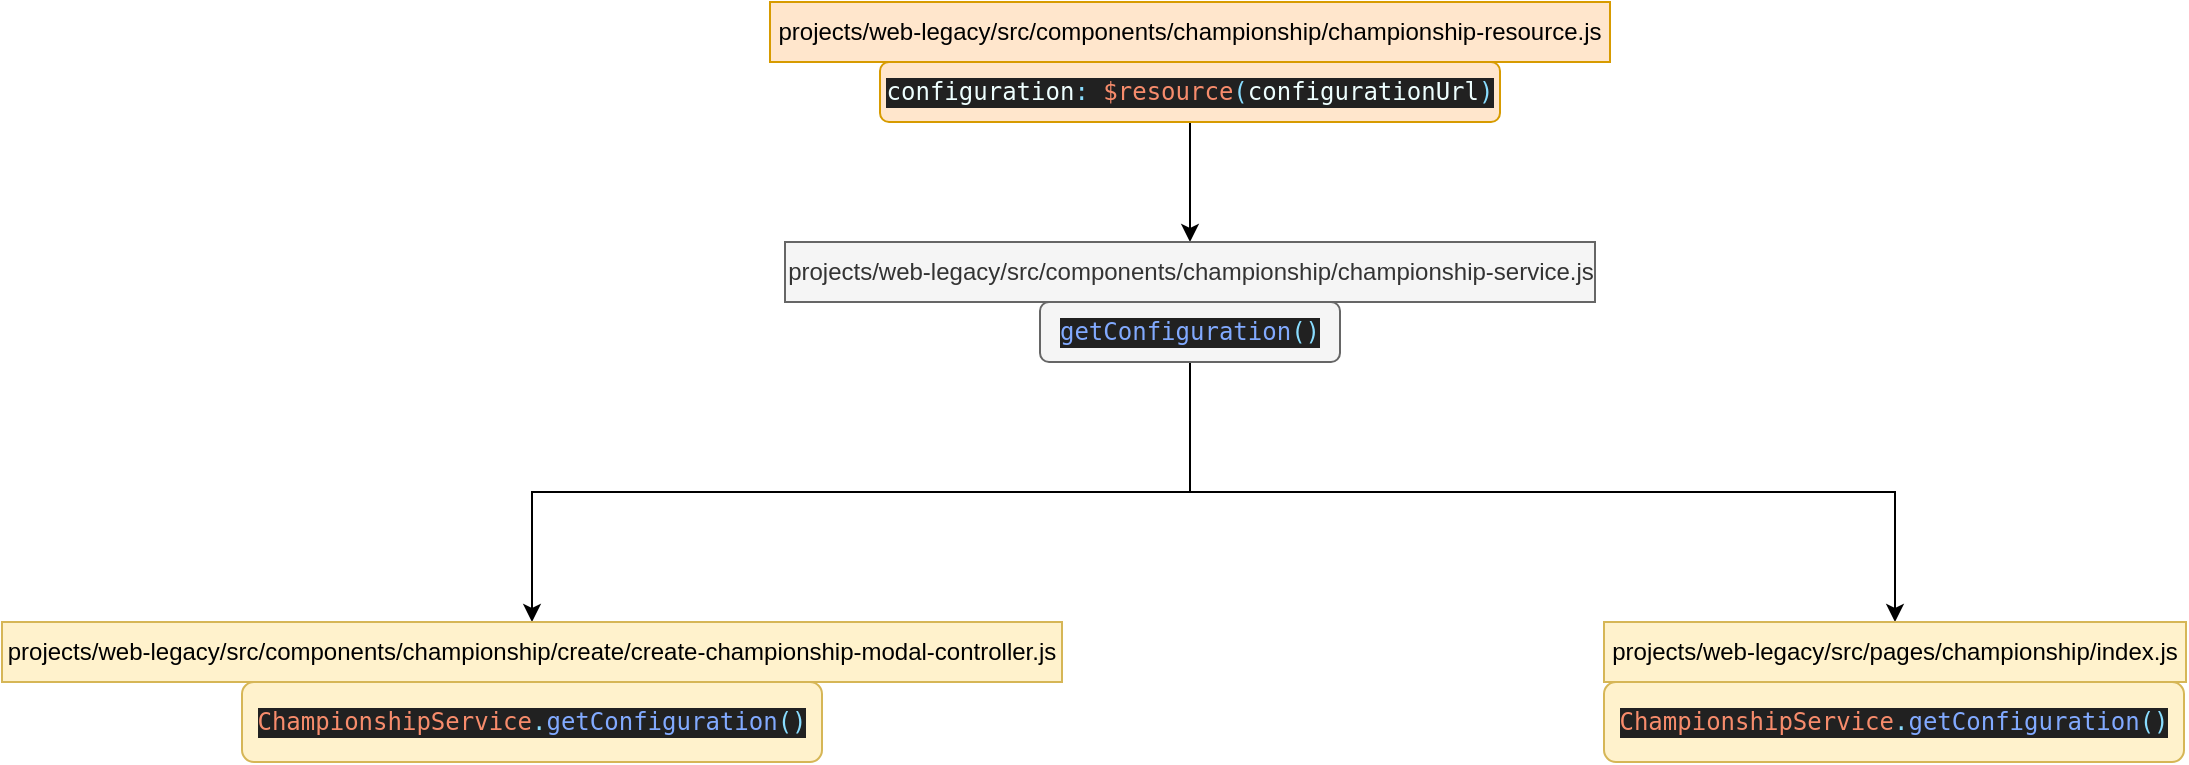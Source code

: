 <mxfile version="15.7.4" type="github">
  <diagram id="KWr5jjDxCZMZ8XPNrlNS" name="Page-1">
    <mxGraphModel dx="1298" dy="834" grid="1" gridSize="10" guides="1" tooltips="1" connect="1" arrows="1" fold="1" page="1" pageScale="1" pageWidth="827" pageHeight="1169" math="0" shadow="0">
      <root>
        <mxCell id="0" />
        <mxCell id="1" parent="0" />
        <mxCell id="wnbMdyc3lpUEOFy9_U3a-4" style="edgeStyle=orthogonalEdgeStyle;rounded=0;orthogonalLoop=1;jettySize=auto;html=1;exitX=0.5;exitY=1;exitDx=0;exitDy=0;" edge="1" parent="1" source="wnbMdyc3lpUEOFy9_U3a-1" target="wnbMdyc3lpUEOFy9_U3a-5">
          <mxGeometry relative="1" as="geometry">
            <mxPoint x="623.828" y="130" as="targetPoint" />
          </mxGeometry>
        </mxCell>
        <mxCell id="wnbMdyc3lpUEOFy9_U3a-1" value="&lt;pre style=&quot;background-color: #212121 ; color: #eeffff ; font-family: &amp;#34;menlo&amp;#34; , monospace ; font-size: 9.0pt&quot;&gt;configuration&lt;span style=&quot;color: #89ddff&quot;&gt;: &lt;/span&gt;&lt;span style=&quot;color: #f78c6c&quot;&gt;$resource&lt;/span&gt;&lt;span style=&quot;color: #89ddff&quot;&gt;(&lt;/span&gt;configurationUrl&lt;span style=&quot;color: #89ddff&quot;&gt;)&lt;/span&gt;&lt;/pre&gt;" style="rounded=1;whiteSpace=wrap;html=1;fillColor=#ffe6cc;strokeColor=#d79b00;" vertex="1" parent="1">
          <mxGeometry x="469" y="70" width="310" height="30" as="geometry" />
        </mxCell>
        <mxCell id="wnbMdyc3lpUEOFy9_U3a-2" value="projects/web-legacy/src/components/championship/championship-resource.js" style="text;html=1;strokeColor=#d79b00;fillColor=#ffe6cc;align=center;verticalAlign=middle;whiteSpace=wrap;rounded=0;" vertex="1" parent="1">
          <mxGeometry x="414" y="40" width="420" height="30" as="geometry" />
        </mxCell>
        <mxCell id="wnbMdyc3lpUEOFy9_U3a-10" style="edgeStyle=orthogonalEdgeStyle;rounded=0;orthogonalLoop=1;jettySize=auto;html=1;exitX=0.5;exitY=1;exitDx=0;exitDy=0;entryX=0.5;entryY=0;entryDx=0;entryDy=0;" edge="1" parent="1" source="wnbMdyc3lpUEOFy9_U3a-3" target="wnbMdyc3lpUEOFy9_U3a-9">
          <mxGeometry relative="1" as="geometry" />
        </mxCell>
        <mxCell id="wnbMdyc3lpUEOFy9_U3a-11" style="edgeStyle=orthogonalEdgeStyle;rounded=0;orthogonalLoop=1;jettySize=auto;html=1;exitX=0.5;exitY=1;exitDx=0;exitDy=0;entryX=0.5;entryY=0;entryDx=0;entryDy=0;" edge="1" parent="1" source="wnbMdyc3lpUEOFy9_U3a-3" target="wnbMdyc3lpUEOFy9_U3a-7">
          <mxGeometry relative="1" as="geometry" />
        </mxCell>
        <mxCell id="wnbMdyc3lpUEOFy9_U3a-3" value="&lt;pre style=&quot;background-color: #212121 ; color: #eeffff ; font-family: &amp;#34;menlo&amp;#34; , monospace ; font-size: 9.0pt&quot;&gt;&lt;span style=&quot;color: #82aaff&quot;&gt;getConfiguration&lt;/span&gt;&lt;span style=&quot;color: #89ddff&quot;&gt;()&lt;/span&gt;&lt;/pre&gt;" style="rounded=1;whiteSpace=wrap;html=1;fillColor=#f5f5f5;strokeColor=#666666;fontColor=#333333;" vertex="1" parent="1">
          <mxGeometry x="549" y="190" width="150" height="30" as="geometry" />
        </mxCell>
        <mxCell id="wnbMdyc3lpUEOFy9_U3a-5" value="projects/web-legacy/src/components/championship/championship-service.js" style="text;html=1;strokeColor=#666666;fillColor=#f5f5f5;align=center;verticalAlign=middle;whiteSpace=wrap;rounded=0;fontColor=#333333;" vertex="1" parent="1">
          <mxGeometry x="421.5" y="160" width="405" height="30" as="geometry" />
        </mxCell>
        <mxCell id="wnbMdyc3lpUEOFy9_U3a-6" value="&lt;pre style=&quot;background-color: #212121 ; color: #eeffff ; font-family: &amp;#34;menlo&amp;#34; , monospace ; font-size: 9.0pt&quot;&gt;&lt;span style=&quot;color: #f78c6c&quot;&gt;ChampionshipService&lt;/span&gt;&lt;span style=&quot;color: #89ddff&quot;&gt;.&lt;/span&gt;&lt;span style=&quot;color: #82aaff&quot;&gt;getConfiguration&lt;/span&gt;&lt;span style=&quot;color: #89ddff&quot;&gt;()&lt;/span&gt;&lt;/pre&gt;" style="rounded=1;whiteSpace=wrap;html=1;fillColor=#fff2cc;strokeColor=#d6b656;" vertex="1" parent="1">
          <mxGeometry x="150" y="380" width="290" height="40" as="geometry" />
        </mxCell>
        <mxCell id="wnbMdyc3lpUEOFy9_U3a-7" value="projects/web-legacy/src/components/championship/create/create-championship-modal-controller.js" style="text;html=1;strokeColor=#d6b656;fillColor=#fff2cc;align=center;verticalAlign=middle;whiteSpace=wrap;rounded=0;" vertex="1" parent="1">
          <mxGeometry x="30" y="350" width="530" height="30" as="geometry" />
        </mxCell>
        <mxCell id="wnbMdyc3lpUEOFy9_U3a-8" value="&lt;pre style=&quot;background-color: #212121 ; color: #eeffff ; font-family: &amp;#34;menlo&amp;#34; , monospace ; font-size: 9.0pt&quot;&gt;&lt;span style=&quot;color: #f78c6c&quot;&gt;ChampionshipService&lt;/span&gt;&lt;span style=&quot;color: #89ddff&quot;&gt;.&lt;/span&gt;&lt;span style=&quot;color: #82aaff&quot;&gt;getConfiguration&lt;/span&gt;&lt;span style=&quot;color: #89ddff&quot;&gt;()&lt;/span&gt;&lt;/pre&gt;" style="rounded=1;whiteSpace=wrap;html=1;fillColor=#fff2cc;strokeColor=#d6b656;" vertex="1" parent="1">
          <mxGeometry x="831" y="380" width="290" height="40" as="geometry" />
        </mxCell>
        <mxCell id="wnbMdyc3lpUEOFy9_U3a-9" value="projects/web-legacy/src/pages/championship/index.js" style="text;html=1;strokeColor=#d6b656;fillColor=#fff2cc;align=center;verticalAlign=middle;whiteSpace=wrap;rounded=0;" vertex="1" parent="1">
          <mxGeometry x="831" y="350" width="291" height="30" as="geometry" />
        </mxCell>
      </root>
    </mxGraphModel>
  </diagram>
</mxfile>

